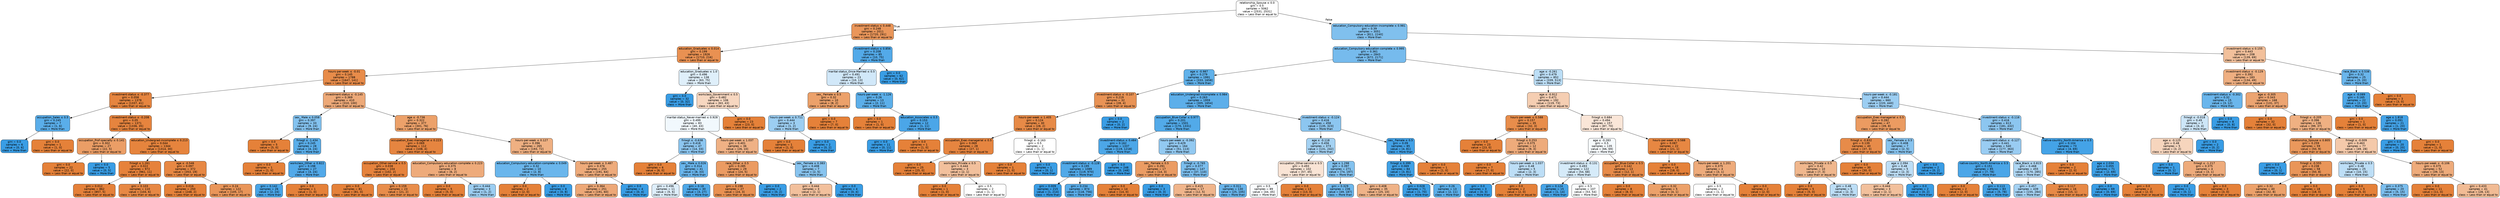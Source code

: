digraph Tree {
node [shape=box, style="filled, rounded", color="black", fontname=helvetica] ;
edge [fontname=helvetica] ;
0 [label=<relationship_Spouse &le; 0.0<br/>gini = 0.5<br/>samples = 5062<br/>value = [2531, 2531]<br/>class = Less than or equal to>, fillcolor="#e5813900"] ;
1 [label=<investment-status &le; 0.448<br/>gini = 0.248<br/>samples = 2011<br/>value = [1720, 291]<br/>class = Less than or equal to>, fillcolor="#e58139d4"] ;
0 -> 1 [labeldistance=2.5, labelangle=45, headlabel="True"] ;
2 [label=<education_Graduates &le; 0.014<br/>gini = 0.199<br/>samples = 1926<br/>value = [1710, 216]<br/>class = Less than or equal to>, fillcolor="#e58139df"] ;
1 -> 2 ;
3 [label=<hours-per-week &le; -0.01<br/>gini = 0.145<br/>samples = 1788<br/>value = [1647, 141]<br/>class = Less than or equal to>, fillcolor="#e58139e9"] ;
2 -> 3 ;
4 [label=<investment-status &le; -0.377<br/>gini = 0.058<br/>samples = 1378<br/>value = [1337, 41]<br/>class = Less than or equal to>, fillcolor="#e58139f7"] ;
3 -> 4 ;
5 [label=<occupation_Sales &le; 0.5<br/>gini = 0.245<br/>samples = 7<br/>value = [1, 6]<br/>class = More than>, fillcolor="#399de5d4"] ;
4 -> 5 ;
6 [label=<gini = 0.0<br/>samples = 6<br/>value = [0, 6]<br/>class = More than>, fillcolor="#399de5ff"] ;
5 -> 6 ;
7 [label=<gini = 0.0<br/>samples = 1<br/>value = [1, 0]<br/>class = Less than or equal to>, fillcolor="#e58139ff"] ;
5 -> 7 ;
8 [label=<investment-status &le; -0.208<br/>gini = 0.05<br/>samples = 1371<br/>value = [1336, 35]<br/>class = Less than or equal to>, fillcolor="#e58139f8"] ;
4 -> 8 ;
9 [label=<occupation_Prof-specialty &le; 0.141<br/>gini = 0.302<br/>samples = 27<br/>value = [22, 5]<br/>class = Less than or equal to>, fillcolor="#e58139c5"] ;
8 -> 9 ;
10 [label=<gini = 0.0<br/>samples = 22<br/>value = [22, 0]<br/>class = Less than or equal to>, fillcolor="#e58139ff"] ;
9 -> 10 ;
11 [label=<gini = 0.0<br/>samples = 5<br/>value = [0, 5]<br/>class = More than>, fillcolor="#399de5ff"] ;
9 -> 11 ;
12 [label=<education_Undergrad-incomplete &le; 0.213<br/>gini = 0.044<br/>samples = 1344<br/>value = [1314, 30]<br/>class = Less than or equal to>, fillcolor="#e58139f9"] ;
8 -> 12 ;
13 [label=<fnlwgt &le; 1.261<br/>gini = 0.022<br/>samples = 972<br/>value = [961, 11]<br/>class = Less than or equal to>, fillcolor="#e58139fc"] ;
12 -> 13 ;
14 [label=<gini = 0.012<br/>samples = 862<br/>value = [857, 5]<br/>class = Less than or equal to>, fillcolor="#e58139fe"] ;
13 -> 14 ;
15 [label=<gini = 0.103<br/>samples = 110<br/>value = [104, 6]<br/>class = Less than or equal to>, fillcolor="#e58139f0"] ;
13 -> 15 ;
16 [label=<age &le; -0.546<br/>gini = 0.097<br/>samples = 372<br/>value = [353, 19]<br/>class = Less than or equal to>, fillcolor="#e58139f1"] ;
12 -> 16 ;
17 [label=<gini = 0.016<br/>samples = 250<br/>value = [248, 2]<br/>class = Less than or equal to>, fillcolor="#e58139fd"] ;
16 -> 17 ;
18 [label=<gini = 0.24<br/>samples = 122<br/>value = [105, 17]<br/>class = Less than or equal to>, fillcolor="#e58139d6"] ;
16 -> 18 ;
19 [label=<investment-status &le; -0.145<br/>gini = 0.369<br/>samples = 410<br/>value = [310, 100]<br/>class = Less than or equal to>, fillcolor="#e58139ad"] ;
3 -> 19 ;
20 [label=<sex_ Male &le; 0.058<br/>gini = 0.397<br/>samples = 33<br/>value = [9, 24]<br/>class = More than>, fillcolor="#399de59f"] ;
19 -> 20 ;
21 [label=<gini = 0.0<br/>samples = 5<br/>value = [5, 0]<br/>class = Less than or equal to>, fillcolor="#e58139ff"] ;
20 -> 21 ;
22 [label=<fnlwgt &le; -1.434<br/>gini = 0.245<br/>samples = 28<br/>value = [4, 24]<br/>class = More than>, fillcolor="#399de5d4"] ;
20 -> 22 ;
23 [label=<gini = 0.0<br/>samples = 1<br/>value = [1, 0]<br/>class = Less than or equal to>, fillcolor="#e58139ff"] ;
22 -> 23 ;
24 [label=<workclass_Other &le; 0.822<br/>gini = 0.198<br/>samples = 27<br/>value = [3, 24]<br/>class = More than>, fillcolor="#399de5df"] ;
22 -> 24 ;
25 [label=<gini = 0.142<br/>samples = 26<br/>value = [2, 24]<br/>class = More than>, fillcolor="#399de5ea"] ;
24 -> 25 ;
26 [label=<gini = 0.0<br/>samples = 1<br/>value = [1, 0]<br/>class = Less than or equal to>, fillcolor="#e58139ff"] ;
24 -> 26 ;
27 [label=<age &le; -0.736<br/>gini = 0.322<br/>samples = 377<br/>value = [301, 76]<br/>class = Less than or equal to>, fillcolor="#e58139bf"] ;
19 -> 27 ;
28 [label=<occupation_Exec-managerial &le; 0.223<br/>gini = 0.069<br/>samples = 112<br/>value = [108, 4]<br/>class = Less than or equal to>, fillcolor="#e58139f6"] ;
27 -> 28 ;
29 [label=<occupation_Other-service &le; 0.5<br/>gini = 0.038<br/>samples = 104<br/>value = [102, 2]<br/>class = Less than or equal to>, fillcolor="#e58139fa"] ;
28 -> 29 ;
30 [label=<gini = 0.0<br/>samples = 81<br/>value = [81, 0]<br/>class = Less than or equal to>, fillcolor="#e58139ff"] ;
29 -> 30 ;
31 [label=<gini = 0.159<br/>samples = 23<br/>value = [21, 2]<br/>class = Less than or equal to>, fillcolor="#e58139e7"] ;
29 -> 31 ;
32 [label=<education_Compulsory-education-complete &le; 0.223<br/>gini = 0.375<br/>samples = 8<br/>value = [6, 2]<br/>class = Less than or equal to>, fillcolor="#e58139aa"] ;
28 -> 32 ;
33 [label=<gini = 0.0<br/>samples = 5<br/>value = [5, 0]<br/>class = Less than or equal to>, fillcolor="#e58139ff"] ;
32 -> 33 ;
34 [label=<gini = 0.444<br/>samples = 3<br/>value = [1, 2]<br/>class = More than>, fillcolor="#399de57f"] ;
32 -> 34 ;
35 [label=<hours-per-week &le; 0.127<br/>gini = 0.396<br/>samples = 265<br/>value = [193, 72]<br/>class = Less than or equal to>, fillcolor="#e58139a0"] ;
27 -> 35 ;
36 [label=<education_Compulsory-education-complete &le; 0.049<br/>gini = 0.32<br/>samples = 10<br/>value = [2, 8]<br/>class = More than>, fillcolor="#399de5bf"] ;
35 -> 36 ;
37 [label=<gini = 0.0<br/>samples = 2<br/>value = [2, 0]<br/>class = Less than or equal to>, fillcolor="#e58139ff"] ;
36 -> 37 ;
38 [label=<gini = 0.0<br/>samples = 8<br/>value = [0, 8]<br/>class = More than>, fillcolor="#399de5ff"] ;
36 -> 38 ;
39 [label=<hours-per-week &le; 3.487<br/>gini = 0.376<br/>samples = 255<br/>value = [191, 64]<br/>class = Less than or equal to>, fillcolor="#e58139aa"] ;
35 -> 39 ;
40 [label=<gini = 0.364<br/>samples = 251<br/>value = [191, 60]<br/>class = Less than or equal to>, fillcolor="#e58139af"] ;
39 -> 40 ;
41 [label=<gini = 0.0<br/>samples = 4<br/>value = [0, 4]<br/>class = More than>, fillcolor="#399de5ff"] ;
39 -> 41 ;
42 [label=<education_Graduates &le; 1.0<br/>gini = 0.496<br/>samples = 138<br/>value = [63, 75]<br/>class = More than>, fillcolor="#399de529"] ;
2 -> 42 ;
43 [label=<gini = 0.0<br/>samples = 32<br/>value = [0, 32]<br/>class = More than>, fillcolor="#399de5ff"] ;
42 -> 43 ;
44 [label=<workclass_Government &le; 0.5<br/>gini = 0.482<br/>samples = 106<br/>value = [63, 43]<br/>class = Less than or equal to>, fillcolor="#e5813951"] ;
42 -> 44 ;
45 [label=<marital-status_Never-married &le; 0.928<br/>gini = 0.499<br/>samples = 83<br/>value = [40, 43]<br/>class = More than>, fillcolor="#399de512"] ;
44 -> 45 ;
46 [label=<fnlwgt &le; -0.638<br/>gini = 0.418<br/>samples = 47<br/>value = [14, 33]<br/>class = More than>, fillcolor="#399de593"] ;
45 -> 46 ;
47 [label=<gini = 0.0<br/>samples = 6<br/>value = [6, 0]<br/>class = Less than or equal to>, fillcolor="#e58139ff"] ;
46 -> 47 ;
48 [label=<sex_ Male &le; 0.026<br/>gini = 0.314<br/>samples = 41<br/>value = [8, 33]<br/>class = More than>, fillcolor="#399de5c1"] ;
46 -> 48 ;
49 [label=<gini = 0.496<br/>samples = 11<br/>value = [5, 6]<br/>class = More than>, fillcolor="#399de52a"] ;
48 -> 49 ;
50 [label=<gini = 0.18<br/>samples = 30<br/>value = [3, 27]<br/>class = More than>, fillcolor="#399de5e3"] ;
48 -> 50 ;
51 [label=<hours-per-week &le; 1.037<br/>gini = 0.401<br/>samples = 36<br/>value = [26, 10]<br/>class = Less than or equal to>, fillcolor="#e581399d"] ;
45 -> 51 ;
52 [label=<race_Other &le; 0.5<br/>gini = 0.285<br/>samples = 29<br/>value = [24, 5]<br/>class = Less than or equal to>, fillcolor="#e58139ca"] ;
51 -> 52 ;
53 [label=<gini = 0.198<br/>samples = 27<br/>value = [24, 3]<br/>class = Less than or equal to>, fillcolor="#e58139df"] ;
52 -> 53 ;
54 [label=<gini = 0.0<br/>samples = 2<br/>value = [0, 2]<br/>class = More than>, fillcolor="#399de5ff"] ;
52 -> 54 ;
55 [label=<sex_ Female &le; 0.383<br/>gini = 0.408<br/>samples = 7<br/>value = [2, 5]<br/>class = More than>, fillcolor="#399de599"] ;
51 -> 55 ;
56 [label=<gini = 0.444<br/>samples = 3<br/>value = [2, 1]<br/>class = Less than or equal to>, fillcolor="#e581397f"] ;
55 -> 56 ;
57 [label=<gini = 0.0<br/>samples = 4<br/>value = [0, 4]<br/>class = More than>, fillcolor="#399de5ff"] ;
55 -> 57 ;
58 [label=<gini = 0.0<br/>samples = 23<br/>value = [23, 0]<br/>class = Less than or equal to>, fillcolor="#e58139ff"] ;
44 -> 58 ;
59 [label=<investment-status &le; 0.856<br/>gini = 0.208<br/>samples = 85<br/>value = [10, 75]<br/>class = More than>, fillcolor="#399de5dd"] ;
1 -> 59 ;
60 [label=<marital-status_Once-Married &le; 0.5<br/>gini = 0.491<br/>samples = 23<br/>value = [10, 13]<br/>class = More than>, fillcolor="#399de53b"] ;
59 -> 60 ;
61 [label=<sex_ Female &le; 0.5<br/>gini = 0.32<br/>samples = 10<br/>value = [8, 2]<br/>class = Less than or equal to>, fillcolor="#e58139bf"] ;
60 -> 61 ;
62 [label=<hours-per-week &le; 0.711<br/>gini = 0.444<br/>samples = 3<br/>value = [1, 2]<br/>class = More than>, fillcolor="#399de57f"] ;
61 -> 62 ;
63 [label=<gini = 0.0<br/>samples = 1<br/>value = [1, 0]<br/>class = Less than or equal to>, fillcolor="#e58139ff"] ;
62 -> 63 ;
64 [label=<gini = 0.0<br/>samples = 2<br/>value = [0, 2]<br/>class = More than>, fillcolor="#399de5ff"] ;
62 -> 64 ;
65 [label=<gini = 0.0<br/>samples = 7<br/>value = [7, 0]<br/>class = Less than or equal to>, fillcolor="#e58139ff"] ;
61 -> 65 ;
66 [label=<hours-per-week &le; -1.126<br/>gini = 0.26<br/>samples = 13<br/>value = [2, 11]<br/>class = More than>, fillcolor="#399de5d1"] ;
60 -> 66 ;
67 [label=<gini = 0.0<br/>samples = 1<br/>value = [1, 0]<br/>class = Less than or equal to>, fillcolor="#e58139ff"] ;
66 -> 67 ;
68 [label=<education_Associates &le; 0.5<br/>gini = 0.153<br/>samples = 12<br/>value = [1, 11]<br/>class = More than>, fillcolor="#399de5e8"] ;
66 -> 68 ;
69 [label=<gini = 0.0<br/>samples = 11<br/>value = [0, 11]<br/>class = More than>, fillcolor="#399de5ff"] ;
68 -> 69 ;
70 [label=<gini = 0.0<br/>samples = 1<br/>value = [1, 0]<br/>class = Less than or equal to>, fillcolor="#e58139ff"] ;
68 -> 70 ;
71 [label=<gini = 0.0<br/>samples = 62<br/>value = [0, 62]<br/>class = More than>, fillcolor="#399de5ff"] ;
59 -> 71 ;
72 [label=<education_Compulsory-education-incomplete &le; 0.981<br/>gini = 0.39<br/>samples = 3051<br/>value = [811, 2240]<br/>class = More than>, fillcolor="#399de5a3"] ;
0 -> 72 [labeldistance=2.5, labelangle=-45, headlabel="False"] ;
73 [label=<education_Compulsory-education-complete &le; 0.995<br/>gini = 0.361<br/>samples = 2843<br/>value = [672, 2171]<br/>class = More than>, fillcolor="#399de5b0"] ;
72 -> 73 ;
74 [label=<age &le; -0.987<br/>gini = 0.279<br/>samples = 1991<br/>value = [333, 1658]<br/>class = More than>, fillcolor="#399de5cc"] ;
73 -> 74 ;
75 [label=<investment-status &le; -0.107<br/>gini = 0.219<br/>samples = 32<br/>value = [28, 4]<br/>class = Less than or equal to>, fillcolor="#e58139db"] ;
74 -> 75 ;
76 [label=<hours-per-week &le; 1.405<br/>gini = 0.124<br/>samples = 30<br/>value = [28, 2]<br/>class = Less than or equal to>, fillcolor="#e58139ed"] ;
75 -> 76 ;
77 [label=<occupation_Exec-managerial &le; 0.5<br/>gini = 0.069<br/>samples = 28<br/>value = [27, 1]<br/>class = Less than or equal to>, fillcolor="#e58139f6"] ;
76 -> 77 ;
78 [label=<gini = 0.0<br/>samples = 25<br/>value = [25, 0]<br/>class = Less than or equal to>, fillcolor="#e58139ff"] ;
77 -> 78 ;
79 [label=<workclass_Private &le; 0.5<br/>gini = 0.444<br/>samples = 3<br/>value = [2, 1]<br/>class = Less than or equal to>, fillcolor="#e581397f"] ;
77 -> 79 ;
80 [label=<gini = 0.0<br/>samples = 1<br/>value = [1, 0]<br/>class = Less than or equal to>, fillcolor="#e58139ff"] ;
79 -> 80 ;
81 [label=<gini = 0.5<br/>samples = 2<br/>value = [1, 1]<br/>class = Less than or equal to>, fillcolor="#e5813900"] ;
79 -> 81 ;
82 [label=<fnlwgt &le; -0.163<br/>gini = 0.5<br/>samples = 2<br/>value = [1, 1]<br/>class = Less than or equal to>, fillcolor="#e5813900"] ;
76 -> 82 ;
83 [label=<gini = 0.0<br/>samples = 1<br/>value = [1, 0]<br/>class = Less than or equal to>, fillcolor="#e58139ff"] ;
82 -> 83 ;
84 [label=<gini = 0.0<br/>samples = 1<br/>value = [0, 1]<br/>class = More than>, fillcolor="#399de5ff"] ;
82 -> 84 ;
85 [label=<gini = 0.0<br/>samples = 2<br/>value = [0, 2]<br/>class = More than>, fillcolor="#399de5ff"] ;
75 -> 85 ;
86 [label=<education_Undergrad-incomplete &le; 0.984<br/>gini = 0.263<br/>samples = 1959<br/>value = [305, 1654]<br/>class = More than>, fillcolor="#399de5d0"] ;
74 -> 86 ;
87 [label=<occupation_Blue-Collar &le; 0.977<br/>gini = 0.201<br/>samples = 1501<br/>value = [170, 1331]<br/>class = More than>, fillcolor="#399de5de"] ;
86 -> 87 ;
88 [label=<investment-status &le; 0.484<br/>gini = 0.162<br/>samples = 1337<br/>value = [119, 1218]<br/>class = More than>, fillcolor="#399de5e6"] ;
87 -> 88 ;
89 [label=<investment-status &le; -0.128<br/>gini = 0.195<br/>samples = 1089<br/>value = [119, 970]<br/>class = More than>, fillcolor="#399de5e0"] ;
88 -> 89 ;
90 [label=<gini = 0.009<br/>samples = 215<br/>value = [1, 214]<br/>class = More than>, fillcolor="#399de5fe"] ;
89 -> 90 ;
91 [label=<gini = 0.234<br/>samples = 874<br/>value = [118, 756]<br/>class = More than>, fillcolor="#399de5d7"] ;
89 -> 91 ;
92 [label=<gini = 0.0<br/>samples = 248<br/>value = [0, 248]<br/>class = More than>, fillcolor="#399de5ff"] ;
88 -> 92 ;
93 [label=<hours-per-week &le; -0.392<br/>gini = 0.429<br/>samples = 164<br/>value = [51, 113]<br/>class = More than>, fillcolor="#399de58c"] ;
87 -> 93 ;
94 [label=<sex_ Female &le; 0.5<br/>gini = 0.291<br/>samples = 17<br/>value = [14, 3]<br/>class = Less than or equal to>, fillcolor="#e58139c8"] ;
93 -> 94 ;
95 [label=<gini = 0.0<br/>samples = 14<br/>value = [14, 0]<br/>class = Less than or equal to>, fillcolor="#e58139ff"] ;
94 -> 95 ;
96 [label=<gini = 0.0<br/>samples = 3<br/>value = [0, 3]<br/>class = More than>, fillcolor="#399de5ff"] ;
94 -> 96 ;
97 [label=<fnlwgt &le; -0.765<br/>gini = 0.377<br/>samples = 147<br/>value = [37, 110]<br/>class = More than>, fillcolor="#399de5a9"] ;
93 -> 97 ;
98 [label=<gini = 0.415<br/>samples = 17<br/>value = [12, 5]<br/>class = Less than or equal to>, fillcolor="#e5813995"] ;
97 -> 98 ;
99 [label=<gini = 0.311<br/>samples = 130<br/>value = [25, 105]<br/>class = More than>, fillcolor="#399de5c2"] ;
97 -> 99 ;
100 [label=<investment-status &le; -0.124<br/>gini = 0.416<br/>samples = 458<br/>value = [135, 323]<br/>class = More than>, fillcolor="#399de594"] ;
86 -> 100 ;
101 [label=<age &le; -0.118<br/>gini = 0.456<br/>samples = 373<br/>value = [131, 242]<br/>class = More than>, fillcolor="#399de575"] ;
100 -> 101 ;
102 [label=<occupation_Other-service &le; 0.5<br/>gini = 0.493<br/>samples = 102<br/>value = [57, 45]<br/>class = Less than or equal to>, fillcolor="#e5813936"] ;
101 -> 102 ;
103 [label=<gini = 0.5<br/>samples = 89<br/>value = [44, 45]<br/>class = More than>, fillcolor="#399de506"] ;
102 -> 103 ;
104 [label=<gini = 0.0<br/>samples = 13<br/>value = [13, 0]<br/>class = Less than or equal to>, fillcolor="#e58139ff"] ;
102 -> 104 ;
105 [label=<age &le; 1.298<br/>gini = 0.397<br/>samples = 271<br/>value = [74, 197]<br/>class = More than>, fillcolor="#399de59f"] ;
101 -> 105 ;
106 [label=<gini = 0.329<br/>samples = 236<br/>value = [49, 187]<br/>class = More than>, fillcolor="#399de5bc"] ;
105 -> 106 ;
107 [label=<gini = 0.408<br/>samples = 35<br/>value = [25, 10]<br/>class = Less than or equal to>, fillcolor="#e5813999"] ;
105 -> 107 ;
108 [label=<sex_ Female &le; 0.5<br/>gini = 0.09<br/>samples = 85<br/>value = [4, 81]<br/>class = More than>, fillcolor="#399de5f2"] ;
100 -> 108 ;
109 [label=<fnlwgt &le; 0.399<br/>gini = 0.069<br/>samples = 84<br/>value = [3, 81]<br/>class = More than>, fillcolor="#399de5f6"] ;
108 -> 109 ;
110 [label=<gini = 0.028<br/>samples = 71<br/>value = [1, 70]<br/>class = More than>, fillcolor="#399de5fb"] ;
109 -> 110 ;
111 [label=<gini = 0.26<br/>samples = 13<br/>value = [2, 11]<br/>class = More than>, fillcolor="#399de5d1"] ;
109 -> 111 ;
112 [label=<gini = 0.0<br/>samples = 1<br/>value = [1, 0]<br/>class = Less than or equal to>, fillcolor="#e58139ff"] ;
108 -> 112 ;
113 [label=<age &le; -0.261<br/>gini = 0.479<br/>samples = 852<br/>value = [339, 513]<br/>class = More than>, fillcolor="#399de556"] ;
73 -> 113 ;
114 [label=<age &le; -0.912<br/>gini = 0.471<br/>samples = 192<br/>value = [119, 73]<br/>class = Less than or equal to>, fillcolor="#e5813963"] ;
113 -> 114 ;
115 [label=<hours-per-week &le; 0.588<br/>gini = 0.157<br/>samples = 35<br/>value = [32, 3]<br/>class = Less than or equal to>, fillcolor="#e58139e7"] ;
114 -> 115 ;
116 [label=<gini = 0.0<br/>samples = 23<br/>value = [23, 0]<br/>class = Less than or equal to>, fillcolor="#e58139ff"] ;
115 -> 116 ;
117 [label=<fnlwgt &le; 0.253<br/>gini = 0.375<br/>samples = 12<br/>value = [9, 3]<br/>class = Less than or equal to>, fillcolor="#e58139aa"] ;
115 -> 117 ;
118 [label=<gini = 0.0<br/>samples = 7<br/>value = [7, 0]<br/>class = Less than or equal to>, fillcolor="#e58139ff"] ;
117 -> 118 ;
119 [label=<hours-per-week &le; 1.037<br/>gini = 0.48<br/>samples = 5<br/>value = [2, 3]<br/>class = More than>, fillcolor="#399de555"] ;
117 -> 119 ;
120 [label=<gini = 0.0<br/>samples = 3<br/>value = [0, 3]<br/>class = More than>, fillcolor="#399de5ff"] ;
119 -> 120 ;
121 [label=<gini = 0.0<br/>samples = 2<br/>value = [2, 0]<br/>class = Less than or equal to>, fillcolor="#e58139ff"] ;
119 -> 121 ;
122 [label=<fnlwgt &le; 0.684<br/>gini = 0.494<br/>samples = 157<br/>value = [87, 70]<br/>class = Less than or equal to>, fillcolor="#e5813932"] ;
114 -> 122 ;
123 [label=<age &le; -0.283<br/>gini = 0.5<br/>samples = 135<br/>value = [66, 69]<br/>class = More than>, fillcolor="#399de50b"] ;
122 -> 123 ;
124 [label=<investment-status &le; -0.131<br/>gini = 0.493<br/>samples = 122<br/>value = [54, 68]<br/>class = More than>, fillcolor="#399de534"] ;
123 -> 124 ;
125 [label=<gini = 0.124<br/>samples = 15<br/>value = [1, 14]<br/>class = More than>, fillcolor="#399de5ed"] ;
124 -> 125 ;
126 [label=<gini = 0.5<br/>samples = 107<br/>value = [53, 54]<br/>class = More than>, fillcolor="#399de505"] ;
124 -> 126 ;
127 [label=<occupation_Blue-Collar &le; 0.5<br/>gini = 0.142<br/>samples = 13<br/>value = [12, 1]<br/>class = Less than or equal to>, fillcolor="#e58139ea"] ;
123 -> 127 ;
128 [label=<gini = 0.0<br/>samples = 8<br/>value = [8, 0]<br/>class = Less than or equal to>, fillcolor="#e58139ff"] ;
127 -> 128 ;
129 [label=<gini = 0.32<br/>samples = 5<br/>value = [4, 1]<br/>class = Less than or equal to>, fillcolor="#e58139bf"] ;
127 -> 129 ;
130 [label=<hours-per-week &le; 0.588<br/>gini = 0.087<br/>samples = 22<br/>value = [21, 1]<br/>class = Less than or equal to>, fillcolor="#e58139f3"] ;
122 -> 130 ;
131 [label=<gini = 0.0<br/>samples = 18<br/>value = [18, 0]<br/>class = Less than or equal to>, fillcolor="#e58139ff"] ;
130 -> 131 ;
132 [label=<hours-per-week &le; 1.201<br/>gini = 0.375<br/>samples = 4<br/>value = [3, 1]<br/>class = Less than or equal to>, fillcolor="#e58139aa"] ;
130 -> 132 ;
133 [label=<gini = 0.5<br/>samples = 2<br/>value = [1, 1]<br/>class = Less than or equal to>, fillcolor="#e5813900"] ;
132 -> 133 ;
134 [label=<gini = 0.0<br/>samples = 2<br/>value = [2, 0]<br/>class = Less than or equal to>, fillcolor="#e58139ff"] ;
132 -> 134 ;
135 [label=<hours-per-week &le; -0.181<br/>gini = 0.444<br/>samples = 660<br/>value = [220, 440]<br/>class = More than>, fillcolor="#399de57f"] ;
113 -> 135 ;
136 [label=<occupation_Exec-managerial &le; 0.5<br/>gini = 0.282<br/>samples = 47<br/>value = [39, 8]<br/>class = Less than or equal to>, fillcolor="#e58139cb"] ;
135 -> 136 ;
137 [label=<fnlwgt &le; -0.832<br/>gini = 0.139<br/>samples = 40<br/>value = [37, 3]<br/>class = Less than or equal to>, fillcolor="#e58139ea"] ;
136 -> 137 ;
138 [label=<workclass_Private &le; 0.5<br/>gini = 0.42<br/>samples = 10<br/>value = [7, 3]<br/>class = Less than or equal to>, fillcolor="#e5813992"] ;
137 -> 138 ;
139 [label=<gini = 0.0<br/>samples = 5<br/>value = [5, 0]<br/>class = Less than or equal to>, fillcolor="#e58139ff"] ;
138 -> 139 ;
140 [label=<gini = 0.48<br/>samples = 5<br/>value = [2, 3]<br/>class = More than>, fillcolor="#399de555"] ;
138 -> 140 ;
141 [label=<gini = 0.0<br/>samples = 30<br/>value = [30, 0]<br/>class = Less than or equal to>, fillcolor="#e58139ff"] ;
137 -> 141 ;
142 [label=<sex_ Female &le; 0.5<br/>gini = 0.408<br/>samples = 7<br/>value = [2, 5]<br/>class = More than>, fillcolor="#399de599"] ;
136 -> 142 ;
143 [label=<age &le; 2.094<br/>gini = 0.48<br/>samples = 5<br/>value = [2, 3]<br/>class = More than>, fillcolor="#399de555"] ;
142 -> 143 ;
144 [label=<gini = 0.444<br/>samples = 3<br/>value = [2, 1]<br/>class = Less than or equal to>, fillcolor="#e581397f"] ;
143 -> 144 ;
145 [label=<gini = 0.0<br/>samples = 2<br/>value = [0, 2]<br/>class = More than>, fillcolor="#399de5ff"] ;
143 -> 145 ;
146 [label=<gini = 0.0<br/>samples = 2<br/>value = [0, 2]<br/>class = More than>, fillcolor="#399de5ff"] ;
142 -> 146 ;
147 [label=<investment-status &le; -0.116<br/>gini = 0.416<br/>samples = 613<br/>value = [181, 432]<br/>class = More than>, fillcolor="#399de594"] ;
135 -> 147 ;
148 [label=<investment-status &le; -0.127<br/>gini = 0.441<br/>samples = 540<br/>value = [177, 363]<br/>class = More than>, fillcolor="#399de583"] ;
147 -> 148 ;
149 [label=<native-country_North-America &le; 0.5<br/>gini = 0.151<br/>samples = 85<br/>value = [7, 78]<br/>class = More than>, fillcolor="#399de5e8"] ;
148 -> 149 ;
150 [label=<gini = 0.0<br/>samples = 2<br/>value = [2, 0]<br/>class = Less than or equal to>, fillcolor="#e58139ff"] ;
149 -> 150 ;
151 [label=<gini = 0.113<br/>samples = 83<br/>value = [5, 78]<br/>class = More than>, fillcolor="#399de5ef"] ;
149 -> 151 ;
152 [label=<race_Black &le; 0.815<br/>gini = 0.468<br/>samples = 455<br/>value = [170, 285]<br/>class = More than>, fillcolor="#399de567"] ;
148 -> 152 ;
153 [label=<gini = 0.457<br/>samples = 439<br/>value = [155, 284]<br/>class = More than>, fillcolor="#399de574"] ;
152 -> 153 ;
154 [label=<gini = 0.117<br/>samples = 16<br/>value = [15, 1]<br/>class = Less than or equal to>, fillcolor="#e58139ee"] ;
152 -> 154 ;
155 [label=<native-country_North-America &le; 0.5<br/>gini = 0.104<br/>samples = 73<br/>value = [4, 69]<br/>class = More than>, fillcolor="#399de5f0"] ;
147 -> 155 ;
156 [label=<gini = 0.0<br/>samples = 2<br/>value = [2, 0]<br/>class = Less than or equal to>, fillcolor="#e58139ff"] ;
155 -> 156 ;
157 [label=<age &le; 2.034<br/>gini = 0.055<br/>samples = 71<br/>value = [2, 69]<br/>class = More than>, fillcolor="#399de5f8"] ;
155 -> 157 ;
158 [label=<gini = 0.0<br/>samples = 69<br/>value = [0, 69]<br/>class = More than>, fillcolor="#399de5ff"] ;
157 -> 158 ;
159 [label=<gini = 0.0<br/>samples = 2<br/>value = [2, 0]<br/>class = Less than or equal to>, fillcolor="#e58139ff"] ;
157 -> 159 ;
160 [label=<investment-status &le; 0.155<br/>gini = 0.443<br/>samples = 208<br/>value = [139, 69]<br/>class = Less than or equal to>, fillcolor="#e5813980"] ;
72 -> 160 ;
161 [label=<investment-status &le; -0.129<br/>gini = 0.392<br/>samples = 183<br/>value = [134, 49]<br/>class = Less than or equal to>, fillcolor="#e58139a2"] ;
160 -> 161 ;
162 [label=<investment-status &le; -0.302<br/>gini = 0.32<br/>samples = 15<br/>value = [3, 12]<br/>class = More than>, fillcolor="#399de5bf"] ;
161 -> 162 ;
163 [label=<fnlwgt &le; -0.018<br/>gini = 0.49<br/>samples = 7<br/>value = [3, 4]<br/>class = More than>, fillcolor="#399de540"] ;
162 -> 163 ;
164 [label=<age &le; -0.125<br/>gini = 0.48<br/>samples = 5<br/>value = [3, 2]<br/>class = Less than or equal to>, fillcolor="#e5813955"] ;
163 -> 164 ;
165 [label=<gini = 0.0<br/>samples = 1<br/>value = [0, 1]<br/>class = More than>, fillcolor="#399de5ff"] ;
164 -> 165 ;
166 [label=<fnlwgt &le; -1.217<br/>gini = 0.375<br/>samples = 4<br/>value = [3, 1]<br/>class = Less than or equal to>, fillcolor="#e58139aa"] ;
164 -> 166 ;
167 [label=<gini = 0.0<br/>samples = 1<br/>value = [0, 1]<br/>class = More than>, fillcolor="#399de5ff"] ;
166 -> 167 ;
168 [label=<gini = 0.0<br/>samples = 3<br/>value = [3, 0]<br/>class = Less than or equal to>, fillcolor="#e58139ff"] ;
166 -> 168 ;
169 [label=<gini = 0.0<br/>samples = 2<br/>value = [0, 2]<br/>class = More than>, fillcolor="#399de5ff"] ;
163 -> 169 ;
170 [label=<gini = 0.0<br/>samples = 8<br/>value = [0, 8]<br/>class = More than>, fillcolor="#399de5ff"] ;
162 -> 170 ;
171 [label=<age &le; -0.305<br/>gini = 0.343<br/>samples = 168<br/>value = [131, 37]<br/>class = Less than or equal to>, fillcolor="#e58139b7"] ;
161 -> 171 ;
172 [label=<gini = 0.0<br/>samples = 32<br/>value = [32, 0]<br/>class = Less than or equal to>, fillcolor="#e58139ff"] ;
171 -> 172 ;
173 [label=<fnlwgt &le; -0.205<br/>gini = 0.396<br/>samples = 136<br/>value = [99, 37]<br/>class = Less than or equal to>, fillcolor="#e58139a0"] ;
171 -> 173 ;
174 [label=<relationship_Spouse &le; 0.805<br/>gini = 0.259<br/>samples = 59<br/>value = [50, 9]<br/>class = Less than or equal to>, fillcolor="#e58139d1"] ;
173 -> 174 ;
175 [label=<gini = 0.0<br/>samples = 1<br/>value = [0, 1]<br/>class = More than>, fillcolor="#399de5ff"] ;
174 -> 175 ;
176 [label=<fnlwgt &le; -0.555<br/>gini = 0.238<br/>samples = 58<br/>value = [50, 8]<br/>class = Less than or equal to>, fillcolor="#e58139d6"] ;
174 -> 176 ;
177 [label=<gini = 0.32<br/>samples = 40<br/>value = [32, 8]<br/>class = Less than or equal to>, fillcolor="#e58139bf"] ;
176 -> 177 ;
178 [label=<gini = 0.0<br/>samples = 18<br/>value = [18, 0]<br/>class = Less than or equal to>, fillcolor="#e58139ff"] ;
176 -> 178 ;
179 [label=<fnlwgt &le; -0.009<br/>gini = 0.463<br/>samples = 77<br/>value = [49, 28]<br/>class = Less than or equal to>, fillcolor="#e581396d"] ;
173 -> 179 ;
180 [label=<workclass_Private &le; 0.5<br/>gini = 0.48<br/>samples = 25<br/>value = [10, 15]<br/>class = More than>, fillcolor="#399de555"] ;
179 -> 180 ;
181 [label=<gini = 0.0<br/>samples = 5<br/>value = [5, 0]<br/>class = Less than or equal to>, fillcolor="#e58139ff"] ;
180 -> 181 ;
182 [label=<gini = 0.375<br/>samples = 20<br/>value = [5, 15]<br/>class = More than>, fillcolor="#399de5aa"] ;
180 -> 182 ;
183 [label=<hours-per-week &le; -0.106<br/>gini = 0.375<br/>samples = 52<br/>value = [39, 13]<br/>class = Less than or equal to>, fillcolor="#e58139aa"] ;
179 -> 183 ;
184 [label=<gini = 0.0<br/>samples = 11<br/>value = [11, 0]<br/>class = Less than or equal to>, fillcolor="#e58139ff"] ;
183 -> 184 ;
185 [label=<gini = 0.433<br/>samples = 41<br/>value = [28, 13]<br/>class = Less than or equal to>, fillcolor="#e5813989"] ;
183 -> 185 ;
186 [label=<race_Black &le; 0.538<br/>gini = 0.32<br/>samples = 25<br/>value = [5, 20]<br/>class = More than>, fillcolor="#399de5bf"] ;
160 -> 186 ;
187 [label=<age &le; -0.089<br/>gini = 0.165<br/>samples = 22<br/>value = [2, 20]<br/>class = More than>, fillcolor="#399de5e6"] ;
186 -> 187 ;
188 [label=<gini = 0.0<br/>samples = 1<br/>value = [1, 0]<br/>class = Less than or equal to>, fillcolor="#e58139ff"] ;
187 -> 188 ;
189 [label=<age &le; 1.818<br/>gini = 0.091<br/>samples = 21<br/>value = [1, 20]<br/>class = More than>, fillcolor="#399de5f2"] ;
187 -> 189 ;
190 [label=<gini = 0.0<br/>samples = 20<br/>value = [0, 20]<br/>class = More than>, fillcolor="#399de5ff"] ;
189 -> 190 ;
191 [label=<gini = 0.0<br/>samples = 1<br/>value = [1, 0]<br/>class = Less than or equal to>, fillcolor="#e58139ff"] ;
189 -> 191 ;
192 [label=<gini = 0.0<br/>samples = 3<br/>value = [3, 0]<br/>class = Less than or equal to>, fillcolor="#e58139ff"] ;
186 -> 192 ;
}